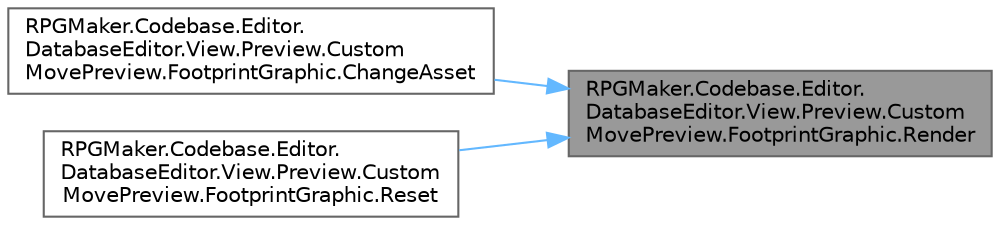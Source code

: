 digraph "RPGMaker.Codebase.Editor.DatabaseEditor.View.Preview.CustomMovePreview.FootprintGraphic.Render"
{
 // LATEX_PDF_SIZE
  bgcolor="transparent";
  edge [fontname=Helvetica,fontsize=10,labelfontname=Helvetica,labelfontsize=10];
  node [fontname=Helvetica,fontsize=10,shape=box,height=0.2,width=0.4];
  rankdir="RL";
  Node1 [id="Node000001",label="RPGMaker.Codebase.Editor.\lDatabaseEditor.View.Preview.Custom\lMovePreview.FootprintGraphic.Render",height=0.2,width=0.4,color="gray40", fillcolor="grey60", style="filled", fontcolor="black",tooltip=" "];
  Node1 -> Node2 [id="edge1_Node000001_Node000002",dir="back",color="steelblue1",style="solid",tooltip=" "];
  Node2 [id="Node000002",label="RPGMaker.Codebase.Editor.\lDatabaseEditor.View.Preview.Custom\lMovePreview.FootprintGraphic.ChangeAsset",height=0.2,width=0.4,color="grey40", fillcolor="white", style="filled",URL="$d1/d92/class_r_p_g_maker_1_1_codebase_1_1_editor_1_1_database_editor_1_1_view_1_1_preview_1_1_custom_mo2bd1d9b513b744ab4a2516d7b0007b30.html#a775a324d87001f91562b15f1e8014eeb",tooltip=" "];
  Node1 -> Node3 [id="edge2_Node000001_Node000003",dir="back",color="steelblue1",style="solid",tooltip=" "];
  Node3 [id="Node000003",label="RPGMaker.Codebase.Editor.\lDatabaseEditor.View.Preview.Custom\lMovePreview.FootprintGraphic.Reset",height=0.2,width=0.4,color="grey40", fillcolor="white", style="filled",URL="$d1/d92/class_r_p_g_maker_1_1_codebase_1_1_editor_1_1_database_editor_1_1_view_1_1_preview_1_1_custom_mo2bd1d9b513b744ab4a2516d7b0007b30.html#aead4ee8d05b62c42680c4dbff23f257c",tooltip=" "];
}
